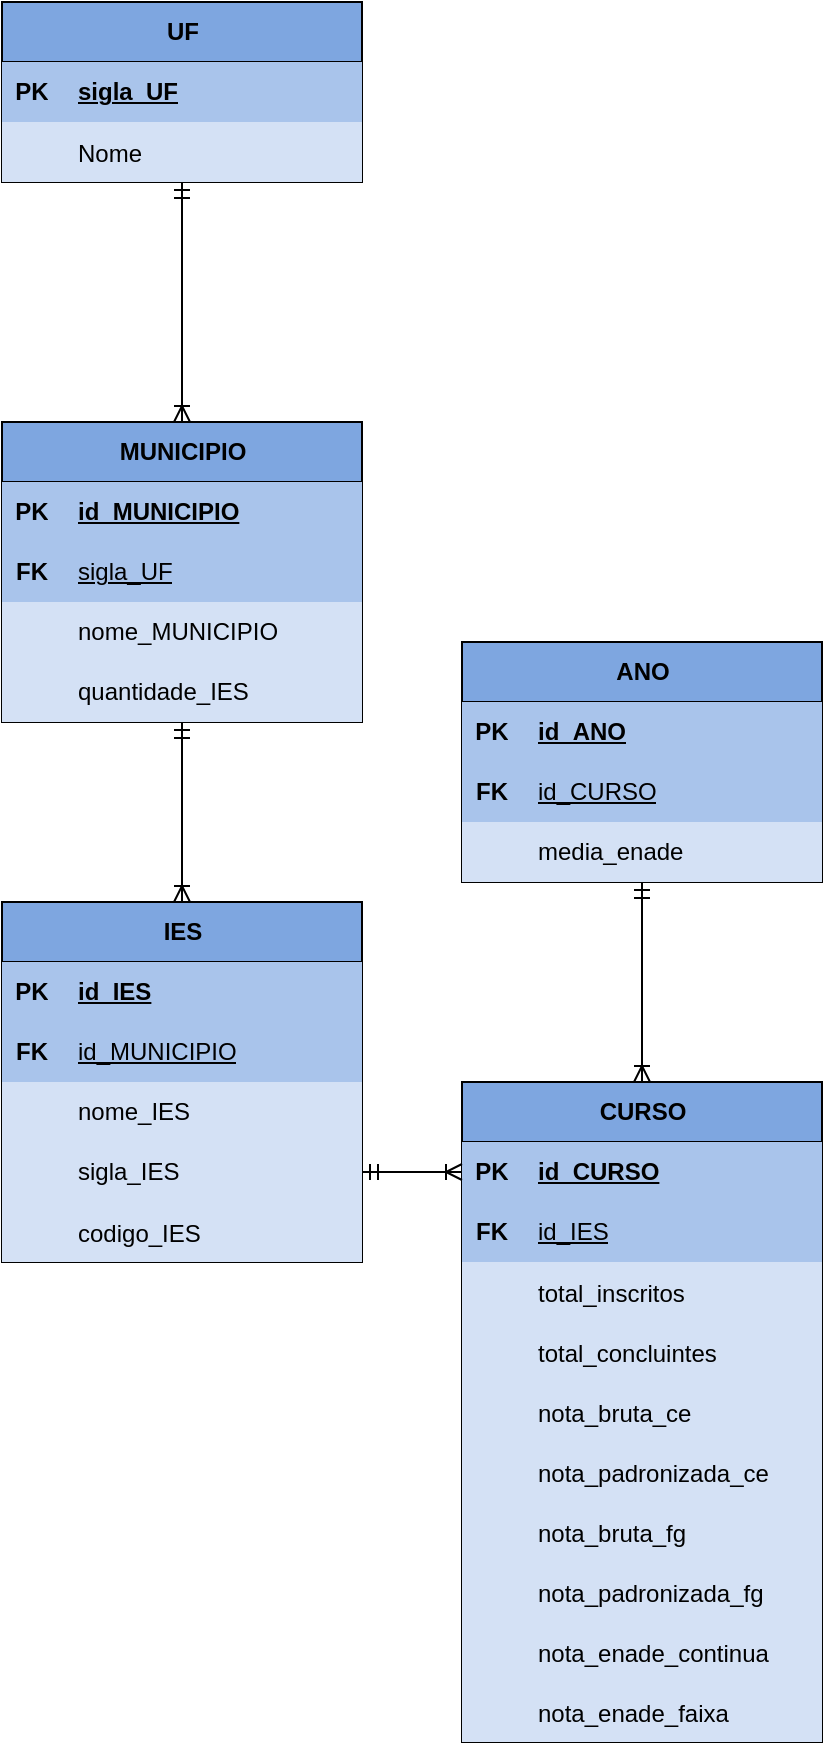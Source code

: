 <mxfile version="26.2.10">
  <diagram name="Page-1" id="yk5Jdl7THJBFAHRKWnVU">
    <mxGraphModel dx="1667" dy="1864" grid="1" gridSize="10" guides="1" tooltips="1" connect="1" arrows="1" fold="1" page="1" pageScale="1" pageWidth="850" pageHeight="1100" math="0" shadow="0">
      <root>
        <mxCell id="0" />
        <mxCell id="1" parent="0" />
        <mxCell id="OqA7PKF12Nes_VgWglZE-1" value="IES" style="shape=table;startSize=30;container=1;collapsible=1;childLayout=tableLayout;fixedRows=1;rowLines=0;fontStyle=1;align=center;resizeLast=1;html=1;fillColor=#7EA6E0;" parent="1" vertex="1">
          <mxGeometry x="320" y="400" width="180" height="180" as="geometry" />
        </mxCell>
        <mxCell id="OqA7PKF12Nes_VgWglZE-2" value="" style="shape=tableRow;horizontal=0;startSize=0;swimlaneHead=0;swimlaneBody=0;fillColor=none;collapsible=0;dropTarget=0;points=[[0,0.5],[1,0.5]];portConstraint=eastwest;top=0;left=0;right=0;bottom=1;" parent="OqA7PKF12Nes_VgWglZE-1" vertex="1">
          <mxGeometry y="30" width="180" height="30" as="geometry" />
        </mxCell>
        <mxCell id="OqA7PKF12Nes_VgWglZE-3" value="PK" style="shape=partialRectangle;connectable=0;fillColor=#A9C4EB;top=0;left=0;bottom=0;right=0;fontStyle=1;overflow=hidden;whiteSpace=wrap;html=1;" parent="OqA7PKF12Nes_VgWglZE-2" vertex="1">
          <mxGeometry width="30" height="30" as="geometry">
            <mxRectangle width="30" height="30" as="alternateBounds" />
          </mxGeometry>
        </mxCell>
        <mxCell id="OqA7PKF12Nes_VgWglZE-4" value="id_IES" style="shape=partialRectangle;connectable=0;fillColor=#A9C4EB;top=0;left=0;bottom=0;right=0;align=left;spacingLeft=6;fontStyle=5;overflow=hidden;whiteSpace=wrap;html=1;" parent="OqA7PKF12Nes_VgWglZE-2" vertex="1">
          <mxGeometry x="30" width="150" height="30" as="geometry">
            <mxRectangle width="150" height="30" as="alternateBounds" />
          </mxGeometry>
        </mxCell>
        <mxCell id="iJt-SOKbsyKcpbMUrwAf-49" value="" style="shape=tableRow;horizontal=0;startSize=0;swimlaneHead=0;swimlaneBody=0;fillColor=none;collapsible=0;dropTarget=0;points=[[0,0.5],[1,0.5]];portConstraint=eastwest;top=0;left=0;right=0;bottom=0;" parent="OqA7PKF12Nes_VgWglZE-1" vertex="1">
          <mxGeometry y="60" width="180" height="30" as="geometry" />
        </mxCell>
        <mxCell id="iJt-SOKbsyKcpbMUrwAf-50" value="&lt;b&gt;FK&lt;/b&gt;" style="shape=partialRectangle;connectable=0;fillColor=#A9C4EB;top=0;left=0;bottom=0;right=0;fontStyle=0;overflow=hidden;whiteSpace=wrap;html=1;" parent="iJt-SOKbsyKcpbMUrwAf-49" vertex="1">
          <mxGeometry width="30" height="30" as="geometry">
            <mxRectangle width="30" height="30" as="alternateBounds" />
          </mxGeometry>
        </mxCell>
        <mxCell id="iJt-SOKbsyKcpbMUrwAf-51" value="&lt;u&gt;id_MUNICIPIO&lt;/u&gt;" style="shape=partialRectangle;connectable=0;fillColor=#A9C4EB;top=0;left=0;bottom=0;right=0;align=left;spacingLeft=6;fontStyle=0;overflow=hidden;whiteSpace=wrap;html=1;" parent="iJt-SOKbsyKcpbMUrwAf-49" vertex="1">
          <mxGeometry x="30" width="150" height="30" as="geometry">
            <mxRectangle width="150" height="30" as="alternateBounds" />
          </mxGeometry>
        </mxCell>
        <mxCell id="OqA7PKF12Nes_VgWglZE-5" value="" style="shape=tableRow;horizontal=0;startSize=0;swimlaneHead=0;swimlaneBody=0;fillColor=#D4E1F5;collapsible=0;dropTarget=0;points=[[0,0.5],[1,0.5]];portConstraint=eastwest;top=0;left=0;right=0;bottom=0;" parent="OqA7PKF12Nes_VgWglZE-1" vertex="1">
          <mxGeometry y="90" width="180" height="30" as="geometry" />
        </mxCell>
        <mxCell id="OqA7PKF12Nes_VgWglZE-6" value="" style="shape=partialRectangle;connectable=0;fillColor=#D4E1F5;top=0;left=0;bottom=0;right=0;editable=1;overflow=hidden;whiteSpace=wrap;html=1;" parent="OqA7PKF12Nes_VgWglZE-5" vertex="1">
          <mxGeometry width="30" height="30" as="geometry">
            <mxRectangle width="30" height="30" as="alternateBounds" />
          </mxGeometry>
        </mxCell>
        <mxCell id="OqA7PKF12Nes_VgWglZE-7" value="nome_IES" style="shape=partialRectangle;connectable=0;fillColor=#D4E1F5;top=0;left=0;bottom=0;right=0;align=left;spacingLeft=6;overflow=hidden;whiteSpace=wrap;html=1;" parent="OqA7PKF12Nes_VgWglZE-5" vertex="1">
          <mxGeometry x="30" width="150" height="30" as="geometry">
            <mxRectangle width="150" height="30" as="alternateBounds" />
          </mxGeometry>
        </mxCell>
        <mxCell id="OqA7PKF12Nes_VgWglZE-8" value="" style="shape=tableRow;horizontal=0;startSize=0;swimlaneHead=0;swimlaneBody=0;fillColor=#D4E1F5;collapsible=0;dropTarget=0;points=[[0,0.5],[1,0.5]];portConstraint=eastwest;top=0;left=0;right=0;bottom=0;" parent="OqA7PKF12Nes_VgWglZE-1" vertex="1">
          <mxGeometry y="120" width="180" height="30" as="geometry" />
        </mxCell>
        <mxCell id="OqA7PKF12Nes_VgWglZE-9" value="" style="shape=partialRectangle;connectable=0;fillColor=#D4E1F5;top=0;left=0;bottom=0;right=0;editable=1;overflow=hidden;whiteSpace=wrap;html=1;" parent="OqA7PKF12Nes_VgWglZE-8" vertex="1">
          <mxGeometry width="30" height="30" as="geometry">
            <mxRectangle width="30" height="30" as="alternateBounds" />
          </mxGeometry>
        </mxCell>
        <mxCell id="OqA7PKF12Nes_VgWglZE-10" value="sigla_IES" style="shape=partialRectangle;connectable=0;fillColor=#D4E1F5;top=0;left=0;bottom=0;right=0;align=left;spacingLeft=6;overflow=hidden;whiteSpace=wrap;html=1;" parent="OqA7PKF12Nes_VgWglZE-8" vertex="1">
          <mxGeometry x="30" width="150" height="30" as="geometry">
            <mxRectangle width="150" height="30" as="alternateBounds" />
          </mxGeometry>
        </mxCell>
        <mxCell id="OqA7PKF12Nes_VgWglZE-128" value="" style="shape=tableRow;horizontal=0;startSize=0;swimlaneHead=0;swimlaneBody=0;fillColor=#D4E1F5;collapsible=0;dropTarget=0;points=[[0,0.5],[1,0.5]];portConstraint=eastwest;top=0;left=0;right=0;bottom=0;" parent="OqA7PKF12Nes_VgWglZE-1" vertex="1">
          <mxGeometry y="150" width="180" height="30" as="geometry" />
        </mxCell>
        <mxCell id="OqA7PKF12Nes_VgWglZE-129" value="" style="shape=partialRectangle;connectable=0;fillColor=#D4E1F5;top=0;left=0;bottom=0;right=0;editable=1;overflow=hidden;" parent="OqA7PKF12Nes_VgWglZE-128" vertex="1">
          <mxGeometry width="30" height="30" as="geometry">
            <mxRectangle width="30" height="30" as="alternateBounds" />
          </mxGeometry>
        </mxCell>
        <mxCell id="OqA7PKF12Nes_VgWglZE-130" value="codigo_IES" style="shape=partialRectangle;connectable=0;fillColor=#D4E1F5;top=0;left=0;bottom=0;right=0;align=left;spacingLeft=6;overflow=hidden;" parent="OqA7PKF12Nes_VgWglZE-128" vertex="1">
          <mxGeometry x="30" width="150" height="30" as="geometry">
            <mxRectangle width="150" height="30" as="alternateBounds" />
          </mxGeometry>
        </mxCell>
        <mxCell id="OqA7PKF12Nes_VgWglZE-27" value="UF" style="shape=table;startSize=30;container=1;collapsible=1;childLayout=tableLayout;fixedRows=1;rowLines=0;fontStyle=1;align=center;resizeLast=1;html=1;fillColor=#7EA6E0;" parent="1" vertex="1">
          <mxGeometry x="320" y="-50" width="180" height="90" as="geometry" />
        </mxCell>
        <mxCell id="OqA7PKF12Nes_VgWglZE-28" value="" style="shape=tableRow;horizontal=0;startSize=0;swimlaneHead=0;swimlaneBody=0;fillColor=none;collapsible=0;dropTarget=0;points=[[0,0.5],[1,0.5]];portConstraint=eastwest;top=0;left=0;right=0;bottom=1;" parent="OqA7PKF12Nes_VgWglZE-27" vertex="1">
          <mxGeometry y="30" width="180" height="30" as="geometry" />
        </mxCell>
        <mxCell id="OqA7PKF12Nes_VgWglZE-29" value="PK" style="shape=partialRectangle;connectable=0;fillColor=#A9C4EB;top=0;left=0;bottom=0;right=0;fontStyle=1;overflow=hidden;whiteSpace=wrap;html=1;" parent="OqA7PKF12Nes_VgWglZE-28" vertex="1">
          <mxGeometry width="30" height="30" as="geometry">
            <mxRectangle width="30" height="30" as="alternateBounds" />
          </mxGeometry>
        </mxCell>
        <mxCell id="OqA7PKF12Nes_VgWglZE-30" value="sigla_UF" style="shape=partialRectangle;connectable=0;fillColor=#A9C4EB;top=0;left=0;bottom=0;right=0;align=left;spacingLeft=6;fontStyle=5;overflow=hidden;whiteSpace=wrap;html=1;" parent="OqA7PKF12Nes_VgWglZE-28" vertex="1">
          <mxGeometry x="30" width="150" height="30" as="geometry">
            <mxRectangle width="150" height="30" as="alternateBounds" />
          </mxGeometry>
        </mxCell>
        <mxCell id="nEW3LdHrpw657mmEwk_A-55" value="" style="shape=tableRow;horizontal=0;startSize=0;swimlaneHead=0;swimlaneBody=0;fillColor=none;collapsible=0;dropTarget=0;points=[[0,0.5],[1,0.5]];portConstraint=eastwest;top=0;left=0;right=0;bottom=0;" vertex="1" parent="OqA7PKF12Nes_VgWglZE-27">
          <mxGeometry y="60" width="180" height="30" as="geometry" />
        </mxCell>
        <mxCell id="nEW3LdHrpw657mmEwk_A-56" value="" style="shape=partialRectangle;connectable=0;fillColor=#D4E1F5;top=0;left=0;bottom=0;right=0;editable=1;overflow=hidden;" vertex="1" parent="nEW3LdHrpw657mmEwk_A-55">
          <mxGeometry width="30" height="30" as="geometry">
            <mxRectangle width="30" height="30" as="alternateBounds" />
          </mxGeometry>
        </mxCell>
        <mxCell id="nEW3LdHrpw657mmEwk_A-57" value="Nome" style="shape=partialRectangle;connectable=0;fillColor=#D4E1F5;top=0;left=0;bottom=0;right=0;align=left;spacingLeft=6;overflow=hidden;" vertex="1" parent="nEW3LdHrpw657mmEwk_A-55">
          <mxGeometry x="30" width="150" height="30" as="geometry">
            <mxRectangle width="150" height="30" as="alternateBounds" />
          </mxGeometry>
        </mxCell>
        <mxCell id="OqA7PKF12Nes_VgWglZE-40" value="CURSO" style="shape=table;startSize=30;container=1;collapsible=1;childLayout=tableLayout;fixedRows=1;rowLines=0;fontStyle=1;align=center;resizeLast=1;html=1;fillColor=#7EA6E0;" parent="1" vertex="1">
          <mxGeometry x="550" y="490" width="180" height="330" as="geometry" />
        </mxCell>
        <mxCell id="OqA7PKF12Nes_VgWglZE-41" value="" style="shape=tableRow;horizontal=0;startSize=0;swimlaneHead=0;swimlaneBody=0;fillColor=none;collapsible=0;dropTarget=0;points=[[0,0.5],[1,0.5]];portConstraint=eastwest;top=0;left=0;right=0;bottom=1;" parent="OqA7PKF12Nes_VgWglZE-40" vertex="1">
          <mxGeometry y="30" width="180" height="30" as="geometry" />
        </mxCell>
        <mxCell id="OqA7PKF12Nes_VgWglZE-42" value="PK" style="shape=partialRectangle;connectable=0;fillColor=#A9C4EB;top=0;left=0;bottom=0;right=0;fontStyle=1;overflow=hidden;whiteSpace=wrap;html=1;" parent="OqA7PKF12Nes_VgWglZE-41" vertex="1">
          <mxGeometry width="30" height="30" as="geometry">
            <mxRectangle width="30" height="30" as="alternateBounds" />
          </mxGeometry>
        </mxCell>
        <mxCell id="OqA7PKF12Nes_VgWglZE-43" value="id_CURSO" style="shape=partialRectangle;connectable=0;fillColor=#A9C4EB;top=0;left=0;bottom=0;right=0;align=left;spacingLeft=6;fontStyle=5;overflow=hidden;whiteSpace=wrap;html=1;" parent="OqA7PKF12Nes_VgWglZE-41" vertex="1">
          <mxGeometry x="30" width="150" height="30" as="geometry">
            <mxRectangle width="150" height="30" as="alternateBounds" />
          </mxGeometry>
        </mxCell>
        <mxCell id="iJt-SOKbsyKcpbMUrwAf-46" value="" style="shape=tableRow;horizontal=0;startSize=0;swimlaneHead=0;swimlaneBody=0;fillColor=none;collapsible=0;dropTarget=0;points=[[0,0.5],[1,0.5]];portConstraint=eastwest;top=0;left=0;right=0;bottom=0;" parent="OqA7PKF12Nes_VgWglZE-40" vertex="1">
          <mxGeometry y="60" width="180" height="30" as="geometry" />
        </mxCell>
        <mxCell id="iJt-SOKbsyKcpbMUrwAf-47" value="&lt;b&gt;FK&lt;/b&gt;" style="shape=partialRectangle;connectable=0;fillColor=#A9C4EB;top=0;left=0;bottom=0;right=0;fontStyle=0;overflow=hidden;whiteSpace=wrap;html=1;" parent="iJt-SOKbsyKcpbMUrwAf-46" vertex="1">
          <mxGeometry width="30" height="30" as="geometry">
            <mxRectangle width="30" height="30" as="alternateBounds" />
          </mxGeometry>
        </mxCell>
        <mxCell id="iJt-SOKbsyKcpbMUrwAf-48" value="&lt;u&gt;id_IES&lt;/u&gt;" style="shape=partialRectangle;connectable=0;fillColor=#A9C4EB;top=0;left=0;bottom=0;right=0;align=left;spacingLeft=6;fontStyle=0;overflow=hidden;whiteSpace=wrap;html=1;" parent="iJt-SOKbsyKcpbMUrwAf-46" vertex="1">
          <mxGeometry x="30" width="150" height="30" as="geometry">
            <mxRectangle width="150" height="30" as="alternateBounds" />
          </mxGeometry>
        </mxCell>
        <mxCell id="nEW3LdHrpw657mmEwk_A-1" value="" style="shape=tableRow;horizontal=0;startSize=0;swimlaneHead=0;swimlaneBody=0;fillColor=none;collapsible=0;dropTarget=0;points=[[0,0.5],[1,0.5]];portConstraint=eastwest;top=0;left=0;right=0;bottom=0;" vertex="1" parent="OqA7PKF12Nes_VgWglZE-40">
          <mxGeometry y="90" width="180" height="30" as="geometry" />
        </mxCell>
        <mxCell id="nEW3LdHrpw657mmEwk_A-2" value="" style="shape=partialRectangle;connectable=0;fillColor=#D4E1F5;top=0;left=0;bottom=0;right=0;editable=1;overflow=hidden;" vertex="1" parent="nEW3LdHrpw657mmEwk_A-1">
          <mxGeometry width="30" height="30" as="geometry">
            <mxRectangle width="30" height="30" as="alternateBounds" />
          </mxGeometry>
        </mxCell>
        <mxCell id="nEW3LdHrpw657mmEwk_A-3" value="total_inscritos" style="shape=partialRectangle;connectable=0;fillColor=#D4E1F5;top=0;left=0;bottom=0;right=0;align=left;spacingLeft=6;overflow=hidden;" vertex="1" parent="nEW3LdHrpw657mmEwk_A-1">
          <mxGeometry x="30" width="150" height="30" as="geometry">
            <mxRectangle width="150" height="30" as="alternateBounds" />
          </mxGeometry>
        </mxCell>
        <mxCell id="nEW3LdHrpw657mmEwk_A-4" value="" style="shape=tableRow;horizontal=0;startSize=0;swimlaneHead=0;swimlaneBody=0;fillColor=none;collapsible=0;dropTarget=0;points=[[0,0.5],[1,0.5]];portConstraint=eastwest;top=0;left=0;right=0;bottom=0;" vertex="1" parent="OqA7PKF12Nes_VgWglZE-40">
          <mxGeometry y="120" width="180" height="30" as="geometry" />
        </mxCell>
        <mxCell id="nEW3LdHrpw657mmEwk_A-5" value="" style="shape=partialRectangle;connectable=0;fillColor=#D4E1F5;top=0;left=0;bottom=0;right=0;editable=1;overflow=hidden;" vertex="1" parent="nEW3LdHrpw657mmEwk_A-4">
          <mxGeometry width="30" height="30" as="geometry">
            <mxRectangle width="30" height="30" as="alternateBounds" />
          </mxGeometry>
        </mxCell>
        <mxCell id="nEW3LdHrpw657mmEwk_A-6" value="total_concluintes" style="shape=partialRectangle;connectable=0;fillColor=#D4E1F5;top=0;left=0;bottom=0;right=0;align=left;spacingLeft=6;overflow=hidden;" vertex="1" parent="nEW3LdHrpw657mmEwk_A-4">
          <mxGeometry x="30" width="150" height="30" as="geometry">
            <mxRectangle width="150" height="30" as="alternateBounds" />
          </mxGeometry>
        </mxCell>
        <mxCell id="nEW3LdHrpw657mmEwk_A-7" value="" style="shape=tableRow;horizontal=0;startSize=0;swimlaneHead=0;swimlaneBody=0;fillColor=none;collapsible=0;dropTarget=0;points=[[0,0.5],[1,0.5]];portConstraint=eastwest;top=0;left=0;right=0;bottom=0;" vertex="1" parent="OqA7PKF12Nes_VgWglZE-40">
          <mxGeometry y="150" width="180" height="30" as="geometry" />
        </mxCell>
        <mxCell id="nEW3LdHrpw657mmEwk_A-8" value="" style="shape=partialRectangle;connectable=0;fillColor=#D4E1F5;top=0;left=0;bottom=0;right=0;editable=1;overflow=hidden;" vertex="1" parent="nEW3LdHrpw657mmEwk_A-7">
          <mxGeometry width="30" height="30" as="geometry">
            <mxRectangle width="30" height="30" as="alternateBounds" />
          </mxGeometry>
        </mxCell>
        <mxCell id="nEW3LdHrpw657mmEwk_A-9" value="nota_bruta_ce" style="shape=partialRectangle;connectable=0;fillColor=#D4E1F5;top=0;left=0;bottom=0;right=0;align=left;spacingLeft=6;overflow=hidden;" vertex="1" parent="nEW3LdHrpw657mmEwk_A-7">
          <mxGeometry x="30" width="150" height="30" as="geometry">
            <mxRectangle width="150" height="30" as="alternateBounds" />
          </mxGeometry>
        </mxCell>
        <mxCell id="nEW3LdHrpw657mmEwk_A-10" value="" style="shape=tableRow;horizontal=0;startSize=0;swimlaneHead=0;swimlaneBody=0;fillColor=none;collapsible=0;dropTarget=0;points=[[0,0.5],[1,0.5]];portConstraint=eastwest;top=0;left=0;right=0;bottom=0;" vertex="1" parent="OqA7PKF12Nes_VgWglZE-40">
          <mxGeometry y="180" width="180" height="30" as="geometry" />
        </mxCell>
        <mxCell id="nEW3LdHrpw657mmEwk_A-11" value="" style="shape=partialRectangle;connectable=0;fillColor=#D4E1F5;top=0;left=0;bottom=0;right=0;editable=1;overflow=hidden;" vertex="1" parent="nEW3LdHrpw657mmEwk_A-10">
          <mxGeometry width="30" height="30" as="geometry">
            <mxRectangle width="30" height="30" as="alternateBounds" />
          </mxGeometry>
        </mxCell>
        <mxCell id="nEW3LdHrpw657mmEwk_A-12" value="nota_padronizada_ce" style="shape=partialRectangle;connectable=0;fillColor=#D4E1F5;top=0;left=0;bottom=0;right=0;align=left;spacingLeft=6;overflow=hidden;" vertex="1" parent="nEW3LdHrpw657mmEwk_A-10">
          <mxGeometry x="30" width="150" height="30" as="geometry">
            <mxRectangle width="150" height="30" as="alternateBounds" />
          </mxGeometry>
        </mxCell>
        <mxCell id="nEW3LdHrpw657mmEwk_A-13" value="" style="shape=tableRow;horizontal=0;startSize=0;swimlaneHead=0;swimlaneBody=0;fillColor=none;collapsible=0;dropTarget=0;points=[[0,0.5],[1,0.5]];portConstraint=eastwest;top=0;left=0;right=0;bottom=0;" vertex="1" parent="OqA7PKF12Nes_VgWglZE-40">
          <mxGeometry y="210" width="180" height="30" as="geometry" />
        </mxCell>
        <mxCell id="nEW3LdHrpw657mmEwk_A-14" value="" style="shape=partialRectangle;connectable=0;fillColor=#D4E1F5;top=0;left=0;bottom=0;right=0;editable=1;overflow=hidden;" vertex="1" parent="nEW3LdHrpw657mmEwk_A-13">
          <mxGeometry width="30" height="30" as="geometry">
            <mxRectangle width="30" height="30" as="alternateBounds" />
          </mxGeometry>
        </mxCell>
        <mxCell id="nEW3LdHrpw657mmEwk_A-15" value="nota_bruta_fg" style="shape=partialRectangle;connectable=0;fillColor=#D4E1F5;top=0;left=0;bottom=0;right=0;align=left;spacingLeft=6;overflow=hidden;" vertex="1" parent="nEW3LdHrpw657mmEwk_A-13">
          <mxGeometry x="30" width="150" height="30" as="geometry">
            <mxRectangle width="150" height="30" as="alternateBounds" />
          </mxGeometry>
        </mxCell>
        <mxCell id="nEW3LdHrpw657mmEwk_A-16" value="" style="shape=tableRow;horizontal=0;startSize=0;swimlaneHead=0;swimlaneBody=0;fillColor=none;collapsible=0;dropTarget=0;points=[[0,0.5],[1,0.5]];portConstraint=eastwest;top=0;left=0;right=0;bottom=0;" vertex="1" parent="OqA7PKF12Nes_VgWglZE-40">
          <mxGeometry y="240" width="180" height="30" as="geometry" />
        </mxCell>
        <mxCell id="nEW3LdHrpw657mmEwk_A-17" value="" style="shape=partialRectangle;connectable=0;fillColor=#D4E1F5;top=0;left=0;bottom=0;right=0;editable=1;overflow=hidden;" vertex="1" parent="nEW3LdHrpw657mmEwk_A-16">
          <mxGeometry width="30" height="30" as="geometry">
            <mxRectangle width="30" height="30" as="alternateBounds" />
          </mxGeometry>
        </mxCell>
        <mxCell id="nEW3LdHrpw657mmEwk_A-18" value="nota_padronizada_fg" style="shape=partialRectangle;connectable=0;fillColor=#D4E1F5;top=0;left=0;bottom=0;right=0;align=left;spacingLeft=6;overflow=hidden;" vertex="1" parent="nEW3LdHrpw657mmEwk_A-16">
          <mxGeometry x="30" width="150" height="30" as="geometry">
            <mxRectangle width="150" height="30" as="alternateBounds" />
          </mxGeometry>
        </mxCell>
        <mxCell id="nEW3LdHrpw657mmEwk_A-19" value="" style="shape=tableRow;horizontal=0;startSize=0;swimlaneHead=0;swimlaneBody=0;fillColor=none;collapsible=0;dropTarget=0;points=[[0,0.5],[1,0.5]];portConstraint=eastwest;top=0;left=0;right=0;bottom=0;" vertex="1" parent="OqA7PKF12Nes_VgWglZE-40">
          <mxGeometry y="270" width="180" height="30" as="geometry" />
        </mxCell>
        <mxCell id="nEW3LdHrpw657mmEwk_A-20" value="" style="shape=partialRectangle;connectable=0;fillColor=#D4E1F5;top=0;left=0;bottom=0;right=0;editable=1;overflow=hidden;" vertex="1" parent="nEW3LdHrpw657mmEwk_A-19">
          <mxGeometry width="30" height="30" as="geometry">
            <mxRectangle width="30" height="30" as="alternateBounds" />
          </mxGeometry>
        </mxCell>
        <mxCell id="nEW3LdHrpw657mmEwk_A-21" value="nota_enade_continua" style="shape=partialRectangle;connectable=0;fillColor=#D4E1F5;top=0;left=0;bottom=0;right=0;align=left;spacingLeft=6;overflow=hidden;" vertex="1" parent="nEW3LdHrpw657mmEwk_A-19">
          <mxGeometry x="30" width="150" height="30" as="geometry">
            <mxRectangle width="150" height="30" as="alternateBounds" />
          </mxGeometry>
        </mxCell>
        <mxCell id="nEW3LdHrpw657mmEwk_A-22" value="" style="shape=tableRow;horizontal=0;startSize=0;swimlaneHead=0;swimlaneBody=0;fillColor=none;collapsible=0;dropTarget=0;points=[[0,0.5],[1,0.5]];portConstraint=eastwest;top=0;left=0;right=0;bottom=0;" vertex="1" parent="OqA7PKF12Nes_VgWglZE-40">
          <mxGeometry y="300" width="180" height="30" as="geometry" />
        </mxCell>
        <mxCell id="nEW3LdHrpw657mmEwk_A-23" value="" style="shape=partialRectangle;connectable=0;fillColor=#D4E1F5;top=0;left=0;bottom=0;right=0;editable=1;overflow=hidden;" vertex="1" parent="nEW3LdHrpw657mmEwk_A-22">
          <mxGeometry width="30" height="30" as="geometry">
            <mxRectangle width="30" height="30" as="alternateBounds" />
          </mxGeometry>
        </mxCell>
        <mxCell id="nEW3LdHrpw657mmEwk_A-24" value="nota_enade_faixa" style="shape=partialRectangle;connectable=0;fillColor=#D4E1F5;top=0;left=0;bottom=0;right=0;align=left;spacingLeft=6;overflow=hidden;" vertex="1" parent="nEW3LdHrpw657mmEwk_A-22">
          <mxGeometry x="30" width="150" height="30" as="geometry">
            <mxRectangle width="150" height="30" as="alternateBounds" />
          </mxGeometry>
        </mxCell>
        <mxCell id="iJt-SOKbsyKcpbMUrwAf-4" value="ANO" style="shape=table;startSize=30;container=1;collapsible=1;childLayout=tableLayout;fixedRows=1;rowLines=0;fontStyle=1;align=center;resizeLast=1;html=1;fillColor=#7EA6E0;" parent="1" vertex="1">
          <mxGeometry x="550" y="270" width="180" height="120" as="geometry" />
        </mxCell>
        <mxCell id="iJt-SOKbsyKcpbMUrwAf-5" value="" style="shape=tableRow;horizontal=0;startSize=0;swimlaneHead=0;swimlaneBody=0;fillColor=none;collapsible=0;dropTarget=0;points=[[0,0.5],[1,0.5]];portConstraint=eastwest;top=0;left=0;right=0;bottom=1;" parent="iJt-SOKbsyKcpbMUrwAf-4" vertex="1">
          <mxGeometry y="30" width="180" height="30" as="geometry" />
        </mxCell>
        <mxCell id="iJt-SOKbsyKcpbMUrwAf-6" value="PK" style="shape=partialRectangle;connectable=0;fillColor=#A9C4EB;top=0;left=0;bottom=0;right=0;fontStyle=1;overflow=hidden;whiteSpace=wrap;html=1;" parent="iJt-SOKbsyKcpbMUrwAf-5" vertex="1">
          <mxGeometry width="30" height="30" as="geometry">
            <mxRectangle width="30" height="30" as="alternateBounds" />
          </mxGeometry>
        </mxCell>
        <mxCell id="iJt-SOKbsyKcpbMUrwAf-7" value="id_ANO" style="shape=partialRectangle;connectable=0;fillColor=#A9C4EB;top=0;left=0;bottom=0;right=0;align=left;spacingLeft=6;fontStyle=5;overflow=hidden;whiteSpace=wrap;html=1;" parent="iJt-SOKbsyKcpbMUrwAf-5" vertex="1">
          <mxGeometry x="30" width="150" height="30" as="geometry">
            <mxRectangle width="150" height="30" as="alternateBounds" />
          </mxGeometry>
        </mxCell>
        <mxCell id="iJt-SOKbsyKcpbMUrwAf-43" value="" style="shape=tableRow;horizontal=0;startSize=0;swimlaneHead=0;swimlaneBody=0;fillColor=#A9C4EB;collapsible=0;dropTarget=0;points=[[0,0.5],[1,0.5]];portConstraint=eastwest;top=0;left=0;right=0;bottom=0;" parent="iJt-SOKbsyKcpbMUrwAf-4" vertex="1">
          <mxGeometry y="60" width="180" height="30" as="geometry" />
        </mxCell>
        <mxCell id="iJt-SOKbsyKcpbMUrwAf-44" value="&lt;b&gt;FK&lt;/b&gt;" style="shape=partialRectangle;connectable=0;fillColor=none;top=0;left=0;bottom=0;right=0;fontStyle=0;overflow=hidden;whiteSpace=wrap;html=1;" parent="iJt-SOKbsyKcpbMUrwAf-43" vertex="1">
          <mxGeometry width="30" height="30" as="geometry">
            <mxRectangle width="30" height="30" as="alternateBounds" />
          </mxGeometry>
        </mxCell>
        <mxCell id="iJt-SOKbsyKcpbMUrwAf-45" value="&lt;u&gt;id_CURSO&lt;/u&gt;" style="shape=partialRectangle;connectable=0;fillColor=none;top=0;left=0;bottom=0;right=0;align=left;spacingLeft=6;fontStyle=0;overflow=hidden;whiteSpace=wrap;html=1;" parent="iJt-SOKbsyKcpbMUrwAf-43" vertex="1">
          <mxGeometry x="30" width="150" height="30" as="geometry">
            <mxRectangle width="150" height="30" as="alternateBounds" />
          </mxGeometry>
        </mxCell>
        <mxCell id="iJt-SOKbsyKcpbMUrwAf-8" value="" style="shape=tableRow;horizontal=0;startSize=0;swimlaneHead=0;swimlaneBody=0;fillColor=none;collapsible=0;dropTarget=0;points=[[0,0.5],[1,0.5]];portConstraint=eastwest;top=0;left=0;right=0;bottom=0;" parent="iJt-SOKbsyKcpbMUrwAf-4" vertex="1">
          <mxGeometry y="90" width="180" height="30" as="geometry" />
        </mxCell>
        <mxCell id="iJt-SOKbsyKcpbMUrwAf-9" value="" style="shape=partialRectangle;connectable=0;fillColor=#D4E1F5;top=0;left=0;bottom=0;right=0;editable=1;overflow=hidden;whiteSpace=wrap;html=1;" parent="iJt-SOKbsyKcpbMUrwAf-8" vertex="1">
          <mxGeometry width="30" height="30" as="geometry">
            <mxRectangle width="30" height="30" as="alternateBounds" />
          </mxGeometry>
        </mxCell>
        <mxCell id="iJt-SOKbsyKcpbMUrwAf-10" value="media_enade" style="shape=partialRectangle;connectable=0;fillColor=#D4E1F5;top=0;left=0;bottom=0;right=0;align=left;spacingLeft=6;overflow=hidden;whiteSpace=wrap;html=1;" parent="iJt-SOKbsyKcpbMUrwAf-8" vertex="1">
          <mxGeometry x="30" width="150" height="30" as="geometry">
            <mxRectangle width="150" height="30" as="alternateBounds" />
          </mxGeometry>
        </mxCell>
        <mxCell id="iJt-SOKbsyKcpbMUrwAf-20" value="MUNICIPIO" style="shape=table;startSize=30;container=1;collapsible=1;childLayout=tableLayout;fixedRows=1;rowLines=0;fontStyle=1;align=center;resizeLast=1;html=1;fillColor=#7EA6E0;strokeColor=#000000;" parent="1" vertex="1">
          <mxGeometry x="320" y="160" width="180" height="150" as="geometry" />
        </mxCell>
        <mxCell id="iJt-SOKbsyKcpbMUrwAf-21" value="" style="shape=tableRow;horizontal=0;startSize=0;swimlaneHead=0;swimlaneBody=0;fillColor=none;collapsible=0;dropTarget=0;points=[[0,0.5],[1,0.5]];portConstraint=eastwest;top=0;left=0;right=0;bottom=1;" parent="iJt-SOKbsyKcpbMUrwAf-20" vertex="1">
          <mxGeometry y="30" width="180" height="30" as="geometry" />
        </mxCell>
        <mxCell id="iJt-SOKbsyKcpbMUrwAf-22" value="PK" style="shape=partialRectangle;connectable=0;fillColor=#A9C4EB;top=0;left=0;bottom=0;right=0;fontStyle=1;overflow=hidden;whiteSpace=wrap;html=1;" parent="iJt-SOKbsyKcpbMUrwAf-21" vertex="1">
          <mxGeometry width="30" height="30" as="geometry">
            <mxRectangle width="30" height="30" as="alternateBounds" />
          </mxGeometry>
        </mxCell>
        <mxCell id="iJt-SOKbsyKcpbMUrwAf-23" value="id_MUNICIPIO" style="shape=partialRectangle;connectable=0;fillColor=#A9C4EB;top=0;left=0;bottom=0;right=0;align=left;spacingLeft=6;fontStyle=5;overflow=hidden;whiteSpace=wrap;html=1;" parent="iJt-SOKbsyKcpbMUrwAf-21" vertex="1">
          <mxGeometry x="30" width="150" height="30" as="geometry">
            <mxRectangle width="150" height="30" as="alternateBounds" />
          </mxGeometry>
        </mxCell>
        <mxCell id="iJt-SOKbsyKcpbMUrwAf-24" value="" style="shape=tableRow;horizontal=0;startSize=0;swimlaneHead=0;swimlaneBody=0;fillColor=#D4E1F5;collapsible=0;dropTarget=0;points=[[0,0.5],[1,0.5]];portConstraint=eastwest;top=0;left=0;right=0;bottom=0;" parent="iJt-SOKbsyKcpbMUrwAf-20" vertex="1">
          <mxGeometry y="60" width="180" height="30" as="geometry" />
        </mxCell>
        <mxCell id="iJt-SOKbsyKcpbMUrwAf-25" value="&lt;b&gt;FK&lt;/b&gt;" style="shape=partialRectangle;connectable=0;fillColor=#A9C4EB;top=0;left=0;bottom=0;right=0;editable=1;overflow=hidden;whiteSpace=wrap;html=1;" parent="iJt-SOKbsyKcpbMUrwAf-24" vertex="1">
          <mxGeometry width="30" height="30" as="geometry">
            <mxRectangle width="30" height="30" as="alternateBounds" />
          </mxGeometry>
        </mxCell>
        <mxCell id="iJt-SOKbsyKcpbMUrwAf-26" value="&lt;u&gt;sigla_UF&lt;/u&gt;" style="shape=partialRectangle;connectable=0;fillColor=#A9C4EB;top=0;left=0;bottom=0;right=0;align=left;spacingLeft=6;overflow=hidden;whiteSpace=wrap;html=1;" parent="iJt-SOKbsyKcpbMUrwAf-24" vertex="1">
          <mxGeometry x="30" width="150" height="30" as="geometry">
            <mxRectangle width="150" height="30" as="alternateBounds" />
          </mxGeometry>
        </mxCell>
        <mxCell id="iJt-SOKbsyKcpbMUrwAf-27" value="" style="shape=tableRow;horizontal=0;startSize=0;swimlaneHead=0;swimlaneBody=0;fillColor=#D4E1F5;collapsible=0;dropTarget=0;points=[[0,0.5],[1,0.5]];portConstraint=eastwest;top=0;left=0;right=0;bottom=0;" parent="iJt-SOKbsyKcpbMUrwAf-20" vertex="1">
          <mxGeometry y="90" width="180" height="30" as="geometry" />
        </mxCell>
        <mxCell id="iJt-SOKbsyKcpbMUrwAf-28" value="" style="shape=partialRectangle;connectable=0;fillColor=#D4E1F5;top=0;left=0;bottom=0;right=0;editable=1;overflow=hidden;whiteSpace=wrap;html=1;" parent="iJt-SOKbsyKcpbMUrwAf-27" vertex="1">
          <mxGeometry width="30" height="30" as="geometry">
            <mxRectangle width="30" height="30" as="alternateBounds" />
          </mxGeometry>
        </mxCell>
        <mxCell id="iJt-SOKbsyKcpbMUrwAf-29" value="nome_MUNICIPIO" style="shape=partialRectangle;connectable=0;fillColor=#D4E1F5;top=0;left=0;bottom=0;right=0;align=left;spacingLeft=6;overflow=hidden;whiteSpace=wrap;html=1;" parent="iJt-SOKbsyKcpbMUrwAf-27" vertex="1">
          <mxGeometry x="30" width="150" height="30" as="geometry">
            <mxRectangle width="150" height="30" as="alternateBounds" />
          </mxGeometry>
        </mxCell>
        <mxCell id="iJt-SOKbsyKcpbMUrwAf-30" value="" style="shape=tableRow;horizontal=0;startSize=0;swimlaneHead=0;swimlaneBody=0;fillColor=#D4E1F5;collapsible=0;dropTarget=0;points=[[0,0.5],[1,0.5]];portConstraint=eastwest;top=0;left=0;right=0;bottom=0;" parent="iJt-SOKbsyKcpbMUrwAf-20" vertex="1">
          <mxGeometry y="120" width="180" height="30" as="geometry" />
        </mxCell>
        <mxCell id="iJt-SOKbsyKcpbMUrwAf-31" value="" style="shape=partialRectangle;connectable=0;fillColor=#D4E1F5;top=0;left=0;bottom=0;right=0;editable=1;overflow=hidden;whiteSpace=wrap;html=1;" parent="iJt-SOKbsyKcpbMUrwAf-30" vertex="1">
          <mxGeometry width="30" height="30" as="geometry">
            <mxRectangle width="30" height="30" as="alternateBounds" />
          </mxGeometry>
        </mxCell>
        <mxCell id="iJt-SOKbsyKcpbMUrwAf-32" value="quantidade_IES" style="shape=partialRectangle;connectable=0;fillColor=#D4E1F5;top=0;left=0;bottom=0;right=0;align=left;spacingLeft=6;overflow=hidden;whiteSpace=wrap;html=1;" parent="iJt-SOKbsyKcpbMUrwAf-30" vertex="1">
          <mxGeometry x="30" width="150" height="30" as="geometry">
            <mxRectangle width="150" height="30" as="alternateBounds" />
          </mxGeometry>
        </mxCell>
        <mxCell id="iJt-SOKbsyKcpbMUrwAf-39" value="" style="fontSize=12;html=1;endArrow=ERoneToMany;startArrow=ERmandOne;rounded=0;exitX=0.5;exitY=1;exitDx=0;exitDy=0;entryX=0.5;entryY=0;entryDx=0;entryDy=0;" parent="1" source="OqA7PKF12Nes_VgWglZE-27" target="iJt-SOKbsyKcpbMUrwAf-20" edge="1">
          <mxGeometry width="100" height="100" relative="1" as="geometry">
            <mxPoint x="400" y="260" as="sourcePoint" />
            <mxPoint x="470" y="190" as="targetPoint" />
          </mxGeometry>
        </mxCell>
        <mxCell id="iJt-SOKbsyKcpbMUrwAf-40" value="" style="fontSize=12;html=1;endArrow=ERoneToMany;startArrow=ERmandOne;rounded=0;entryX=0.5;entryY=0;entryDx=0;entryDy=0;exitX=0.5;exitY=1;exitDx=0;exitDy=0;" parent="1" source="iJt-SOKbsyKcpbMUrwAf-20" target="OqA7PKF12Nes_VgWglZE-1" edge="1">
          <mxGeometry width="100" height="100" relative="1" as="geometry">
            <mxPoint x="440" y="470" as="sourcePoint" />
            <mxPoint x="420" y="250" as="targetPoint" />
          </mxGeometry>
        </mxCell>
        <mxCell id="iJt-SOKbsyKcpbMUrwAf-41" value="" style="fontSize=12;html=1;endArrow=ERoneToMany;startArrow=ERmandOne;rounded=0;entryX=0;entryY=0.5;entryDx=0;entryDy=0;exitX=1;exitY=0.5;exitDx=0;exitDy=0;" parent="1" source="OqA7PKF12Nes_VgWglZE-8" target="OqA7PKF12Nes_VgWglZE-41" edge="1">
          <mxGeometry width="100" height="100" relative="1" as="geometry">
            <mxPoint x="420" y="460" as="sourcePoint" />
            <mxPoint x="420" y="530" as="targetPoint" />
          </mxGeometry>
        </mxCell>
        <mxCell id="iJt-SOKbsyKcpbMUrwAf-42" value="" style="fontSize=12;html=1;endArrow=ERoneToMany;startArrow=ERmandOne;rounded=0;entryX=0.5;entryY=0;entryDx=0;entryDy=0;exitX=0.5;exitY=1;exitDx=0;exitDy=0;" parent="1" source="iJt-SOKbsyKcpbMUrwAf-4" target="OqA7PKF12Nes_VgWglZE-40" edge="1">
          <mxGeometry width="100" height="100" relative="1" as="geometry">
            <mxPoint x="510" y="635" as="sourcePoint" />
            <mxPoint x="570" y="635" as="targetPoint" />
          </mxGeometry>
        </mxCell>
      </root>
    </mxGraphModel>
  </diagram>
</mxfile>

